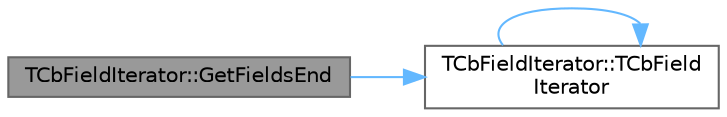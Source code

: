 digraph "TCbFieldIterator::GetFieldsEnd"
{
 // INTERACTIVE_SVG=YES
 // LATEX_PDF_SIZE
  bgcolor="transparent";
  edge [fontname=Helvetica,fontsize=10,labelfontname=Helvetica,labelfontsize=10];
  node [fontname=Helvetica,fontsize=10,shape=box,height=0.2,width=0.4];
  rankdir="LR";
  Node1 [id="Node000001",label="TCbFieldIterator::GetFieldsEnd",height=0.2,width=0.4,color="gray40", fillcolor="grey60", style="filled", fontcolor="black",tooltip="Returns the end of the last field, or null for an iterator at the end."];
  Node1 -> Node2 [id="edge1_Node000001_Node000002",color="steelblue1",style="solid",tooltip=" "];
  Node2 [id="Node000002",label="TCbFieldIterator::TCbField\lIterator",height=0.2,width=0.4,color="grey40", fillcolor="white", style="filled",URL="$d5/de3/classTCbFieldIterator.html#adb1d4507afe266d4992528c6dbecef56",tooltip=" "];
  Node2 -> Node2 [id="edge2_Node000002_Node000002",color="steelblue1",style="solid",tooltip=" "];
}
